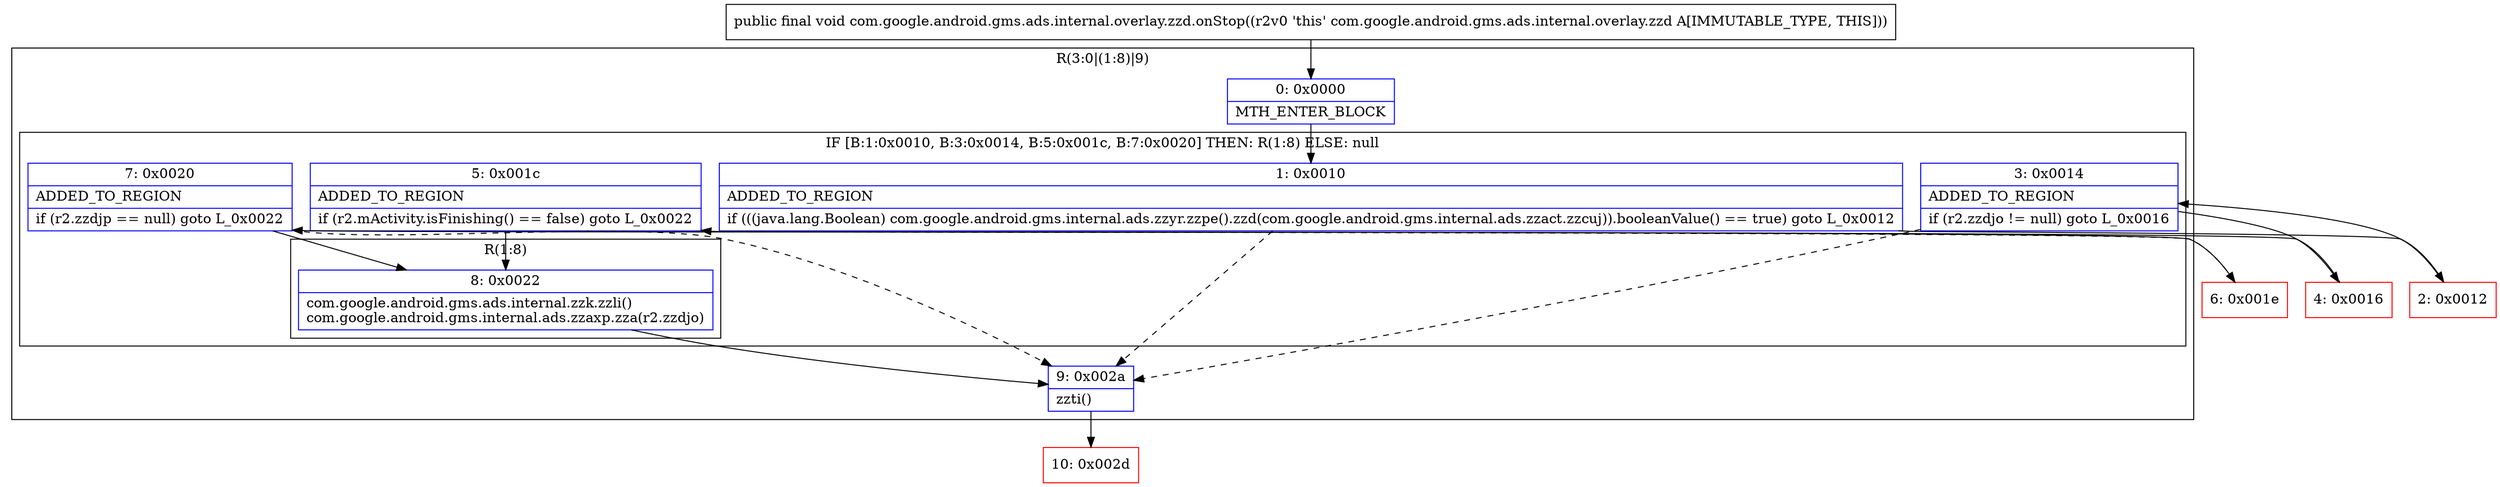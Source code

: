 digraph "CFG forcom.google.android.gms.ads.internal.overlay.zzd.onStop()V" {
subgraph cluster_Region_1265592846 {
label = "R(3:0|(1:8)|9)";
node [shape=record,color=blue];
Node_0 [shape=record,label="{0\:\ 0x0000|MTH_ENTER_BLOCK\l}"];
subgraph cluster_IfRegion_838742258 {
label = "IF [B:1:0x0010, B:3:0x0014, B:5:0x001c, B:7:0x0020] THEN: R(1:8) ELSE: null";
node [shape=record,color=blue];
Node_1 [shape=record,label="{1\:\ 0x0010|ADDED_TO_REGION\l|if (((java.lang.Boolean) com.google.android.gms.internal.ads.zzyr.zzpe().zzd(com.google.android.gms.internal.ads.zzact.zzcuj)).booleanValue() == true) goto L_0x0012\l}"];
Node_3 [shape=record,label="{3\:\ 0x0014|ADDED_TO_REGION\l|if (r2.zzdjo != null) goto L_0x0016\l}"];
Node_5 [shape=record,label="{5\:\ 0x001c|ADDED_TO_REGION\l|if (r2.mActivity.isFinishing() == false) goto L_0x0022\l}"];
Node_7 [shape=record,label="{7\:\ 0x0020|ADDED_TO_REGION\l|if (r2.zzdjp == null) goto L_0x0022\l}"];
subgraph cluster_Region_498724520 {
label = "R(1:8)";
node [shape=record,color=blue];
Node_8 [shape=record,label="{8\:\ 0x0022|com.google.android.gms.ads.internal.zzk.zzli()\lcom.google.android.gms.internal.ads.zzaxp.zza(r2.zzdjo)\l}"];
}
}
Node_9 [shape=record,label="{9\:\ 0x002a|zzti()\l}"];
}
Node_2 [shape=record,color=red,label="{2\:\ 0x0012}"];
Node_4 [shape=record,color=red,label="{4\:\ 0x0016}"];
Node_6 [shape=record,color=red,label="{6\:\ 0x001e}"];
Node_10 [shape=record,color=red,label="{10\:\ 0x002d}"];
MethodNode[shape=record,label="{public final void com.google.android.gms.ads.internal.overlay.zzd.onStop((r2v0 'this' com.google.android.gms.ads.internal.overlay.zzd A[IMMUTABLE_TYPE, THIS])) }"];
MethodNode -> Node_0;
Node_0 -> Node_1;
Node_1 -> Node_2;
Node_1 -> Node_9[style=dashed];
Node_3 -> Node_4;
Node_3 -> Node_9[style=dashed];
Node_5 -> Node_6[style=dashed];
Node_5 -> Node_8;
Node_7 -> Node_8;
Node_7 -> Node_9[style=dashed];
Node_8 -> Node_9;
Node_9 -> Node_10;
Node_2 -> Node_3;
Node_4 -> Node_5;
Node_6 -> Node_7;
}

